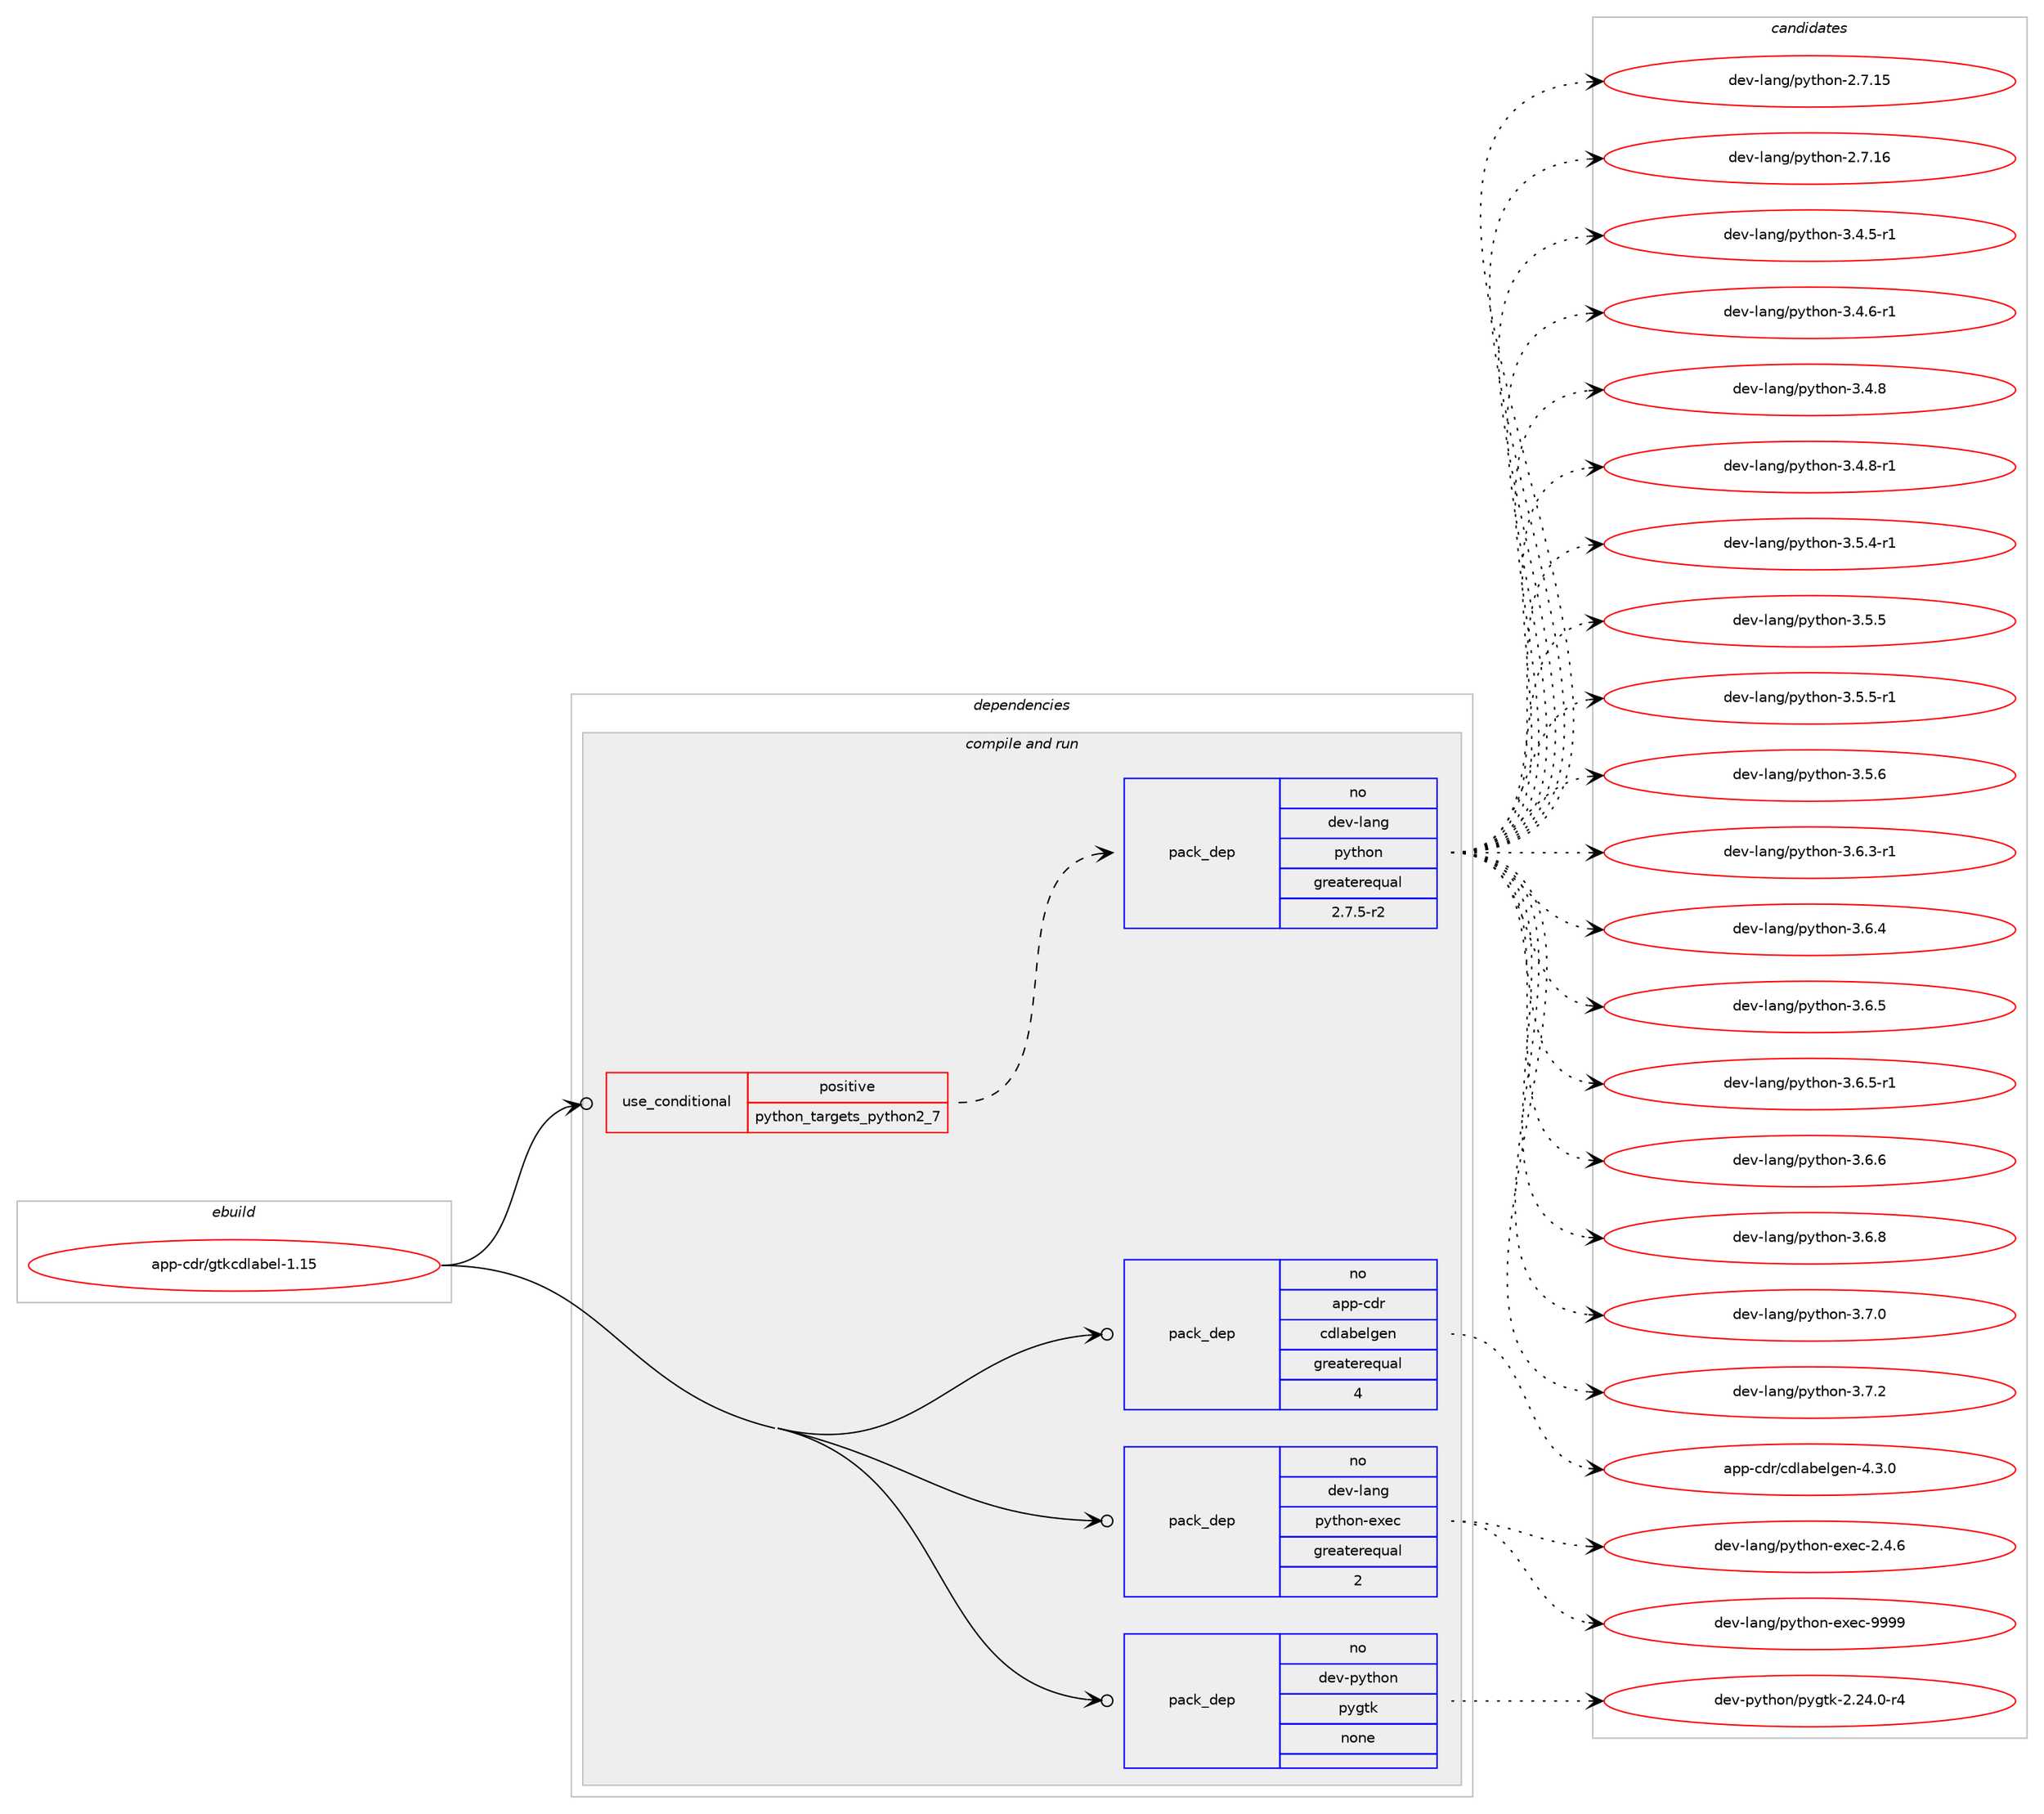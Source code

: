 digraph prolog {

# *************
# Graph options
# *************

newrank=true;
concentrate=true;
compound=true;
graph [rankdir=LR,fontname=Helvetica,fontsize=10,ranksep=1.5];#, ranksep=2.5, nodesep=0.2];
edge  [arrowhead=vee];
node  [fontname=Helvetica,fontsize=10];

# **********
# The ebuild
# **********

subgraph cluster_leftcol {
color=gray;
rank=same;
label=<<i>ebuild</i>>;
id [label="app-cdr/gtkcdlabel-1.15", color=red, width=4, href="../app-cdr/gtkcdlabel-1.15.svg"];
}

# ****************
# The dependencies
# ****************

subgraph cluster_midcol {
color=gray;
label=<<i>dependencies</i>>;
subgraph cluster_compile {
fillcolor="#eeeeee";
style=filled;
label=<<i>compile</i>>;
}
subgraph cluster_compileandrun {
fillcolor="#eeeeee";
style=filled;
label=<<i>compile and run</i>>;
subgraph cond347497 {
dependency1274729 [label=<<TABLE BORDER="0" CELLBORDER="1" CELLSPACING="0" CELLPADDING="4"><TR><TD ROWSPAN="3" CELLPADDING="10">use_conditional</TD></TR><TR><TD>positive</TD></TR><TR><TD>python_targets_python2_7</TD></TR></TABLE>>, shape=none, color=red];
subgraph pack907442 {
dependency1274730 [label=<<TABLE BORDER="0" CELLBORDER="1" CELLSPACING="0" CELLPADDING="4" WIDTH="220"><TR><TD ROWSPAN="6" CELLPADDING="30">pack_dep</TD></TR><TR><TD WIDTH="110">no</TD></TR><TR><TD>dev-lang</TD></TR><TR><TD>python</TD></TR><TR><TD>greaterequal</TD></TR><TR><TD>2.7.5-r2</TD></TR></TABLE>>, shape=none, color=blue];
}
dependency1274729:e -> dependency1274730:w [weight=20,style="dashed",arrowhead="vee"];
}
id:e -> dependency1274729:w [weight=20,style="solid",arrowhead="odotvee"];
subgraph pack907443 {
dependency1274731 [label=<<TABLE BORDER="0" CELLBORDER="1" CELLSPACING="0" CELLPADDING="4" WIDTH="220"><TR><TD ROWSPAN="6" CELLPADDING="30">pack_dep</TD></TR><TR><TD WIDTH="110">no</TD></TR><TR><TD>app-cdr</TD></TR><TR><TD>cdlabelgen</TD></TR><TR><TD>greaterequal</TD></TR><TR><TD>4</TD></TR></TABLE>>, shape=none, color=blue];
}
id:e -> dependency1274731:w [weight=20,style="solid",arrowhead="odotvee"];
subgraph pack907444 {
dependency1274732 [label=<<TABLE BORDER="0" CELLBORDER="1" CELLSPACING="0" CELLPADDING="4" WIDTH="220"><TR><TD ROWSPAN="6" CELLPADDING="30">pack_dep</TD></TR><TR><TD WIDTH="110">no</TD></TR><TR><TD>dev-lang</TD></TR><TR><TD>python-exec</TD></TR><TR><TD>greaterequal</TD></TR><TR><TD>2</TD></TR></TABLE>>, shape=none, color=blue];
}
id:e -> dependency1274732:w [weight=20,style="solid",arrowhead="odotvee"];
subgraph pack907445 {
dependency1274733 [label=<<TABLE BORDER="0" CELLBORDER="1" CELLSPACING="0" CELLPADDING="4" WIDTH="220"><TR><TD ROWSPAN="6" CELLPADDING="30">pack_dep</TD></TR><TR><TD WIDTH="110">no</TD></TR><TR><TD>dev-python</TD></TR><TR><TD>pygtk</TD></TR><TR><TD>none</TD></TR><TR><TD></TD></TR></TABLE>>, shape=none, color=blue];
}
id:e -> dependency1274733:w [weight=20,style="solid",arrowhead="odotvee"];
}
subgraph cluster_run {
fillcolor="#eeeeee";
style=filled;
label=<<i>run</i>>;
}
}

# **************
# The candidates
# **************

subgraph cluster_choices {
rank=same;
color=gray;
label=<<i>candidates</i>>;

subgraph choice907442 {
color=black;
nodesep=1;
choice10010111845108971101034711212111610411111045504655464953 [label="dev-lang/python-2.7.15", color=red, width=4,href="../dev-lang/python-2.7.15.svg"];
choice10010111845108971101034711212111610411111045504655464954 [label="dev-lang/python-2.7.16", color=red, width=4,href="../dev-lang/python-2.7.16.svg"];
choice1001011184510897110103471121211161041111104551465246534511449 [label="dev-lang/python-3.4.5-r1", color=red, width=4,href="../dev-lang/python-3.4.5-r1.svg"];
choice1001011184510897110103471121211161041111104551465246544511449 [label="dev-lang/python-3.4.6-r1", color=red, width=4,href="../dev-lang/python-3.4.6-r1.svg"];
choice100101118451089711010347112121116104111110455146524656 [label="dev-lang/python-3.4.8", color=red, width=4,href="../dev-lang/python-3.4.8.svg"];
choice1001011184510897110103471121211161041111104551465246564511449 [label="dev-lang/python-3.4.8-r1", color=red, width=4,href="../dev-lang/python-3.4.8-r1.svg"];
choice1001011184510897110103471121211161041111104551465346524511449 [label="dev-lang/python-3.5.4-r1", color=red, width=4,href="../dev-lang/python-3.5.4-r1.svg"];
choice100101118451089711010347112121116104111110455146534653 [label="dev-lang/python-3.5.5", color=red, width=4,href="../dev-lang/python-3.5.5.svg"];
choice1001011184510897110103471121211161041111104551465346534511449 [label="dev-lang/python-3.5.5-r1", color=red, width=4,href="../dev-lang/python-3.5.5-r1.svg"];
choice100101118451089711010347112121116104111110455146534654 [label="dev-lang/python-3.5.6", color=red, width=4,href="../dev-lang/python-3.5.6.svg"];
choice1001011184510897110103471121211161041111104551465446514511449 [label="dev-lang/python-3.6.3-r1", color=red, width=4,href="../dev-lang/python-3.6.3-r1.svg"];
choice100101118451089711010347112121116104111110455146544652 [label="dev-lang/python-3.6.4", color=red, width=4,href="../dev-lang/python-3.6.4.svg"];
choice100101118451089711010347112121116104111110455146544653 [label="dev-lang/python-3.6.5", color=red, width=4,href="../dev-lang/python-3.6.5.svg"];
choice1001011184510897110103471121211161041111104551465446534511449 [label="dev-lang/python-3.6.5-r1", color=red, width=4,href="../dev-lang/python-3.6.5-r1.svg"];
choice100101118451089711010347112121116104111110455146544654 [label="dev-lang/python-3.6.6", color=red, width=4,href="../dev-lang/python-3.6.6.svg"];
choice100101118451089711010347112121116104111110455146544656 [label="dev-lang/python-3.6.8", color=red, width=4,href="../dev-lang/python-3.6.8.svg"];
choice100101118451089711010347112121116104111110455146554648 [label="dev-lang/python-3.7.0", color=red, width=4,href="../dev-lang/python-3.7.0.svg"];
choice100101118451089711010347112121116104111110455146554650 [label="dev-lang/python-3.7.2", color=red, width=4,href="../dev-lang/python-3.7.2.svg"];
dependency1274730:e -> choice10010111845108971101034711212111610411111045504655464953:w [style=dotted,weight="100"];
dependency1274730:e -> choice10010111845108971101034711212111610411111045504655464954:w [style=dotted,weight="100"];
dependency1274730:e -> choice1001011184510897110103471121211161041111104551465246534511449:w [style=dotted,weight="100"];
dependency1274730:e -> choice1001011184510897110103471121211161041111104551465246544511449:w [style=dotted,weight="100"];
dependency1274730:e -> choice100101118451089711010347112121116104111110455146524656:w [style=dotted,weight="100"];
dependency1274730:e -> choice1001011184510897110103471121211161041111104551465246564511449:w [style=dotted,weight="100"];
dependency1274730:e -> choice1001011184510897110103471121211161041111104551465346524511449:w [style=dotted,weight="100"];
dependency1274730:e -> choice100101118451089711010347112121116104111110455146534653:w [style=dotted,weight="100"];
dependency1274730:e -> choice1001011184510897110103471121211161041111104551465346534511449:w [style=dotted,weight="100"];
dependency1274730:e -> choice100101118451089711010347112121116104111110455146534654:w [style=dotted,weight="100"];
dependency1274730:e -> choice1001011184510897110103471121211161041111104551465446514511449:w [style=dotted,weight="100"];
dependency1274730:e -> choice100101118451089711010347112121116104111110455146544652:w [style=dotted,weight="100"];
dependency1274730:e -> choice100101118451089711010347112121116104111110455146544653:w [style=dotted,weight="100"];
dependency1274730:e -> choice1001011184510897110103471121211161041111104551465446534511449:w [style=dotted,weight="100"];
dependency1274730:e -> choice100101118451089711010347112121116104111110455146544654:w [style=dotted,weight="100"];
dependency1274730:e -> choice100101118451089711010347112121116104111110455146544656:w [style=dotted,weight="100"];
dependency1274730:e -> choice100101118451089711010347112121116104111110455146554648:w [style=dotted,weight="100"];
dependency1274730:e -> choice100101118451089711010347112121116104111110455146554650:w [style=dotted,weight="100"];
}
subgraph choice907443 {
color=black;
nodesep=1;
choice97112112459910011447991001089798101108103101110455246514648 [label="app-cdr/cdlabelgen-4.3.0", color=red, width=4,href="../app-cdr/cdlabelgen-4.3.0.svg"];
dependency1274731:e -> choice97112112459910011447991001089798101108103101110455246514648:w [style=dotted,weight="100"];
}
subgraph choice907444 {
color=black;
nodesep=1;
choice1001011184510897110103471121211161041111104510112010199455046524654 [label="dev-lang/python-exec-2.4.6", color=red, width=4,href="../dev-lang/python-exec-2.4.6.svg"];
choice10010111845108971101034711212111610411111045101120101994557575757 [label="dev-lang/python-exec-9999", color=red, width=4,href="../dev-lang/python-exec-9999.svg"];
dependency1274732:e -> choice1001011184510897110103471121211161041111104510112010199455046524654:w [style=dotted,weight="100"];
dependency1274732:e -> choice10010111845108971101034711212111610411111045101120101994557575757:w [style=dotted,weight="100"];
}
subgraph choice907445 {
color=black;
nodesep=1;
choice1001011184511212111610411111047112121103116107455046505246484511452 [label="dev-python/pygtk-2.24.0-r4", color=red, width=4,href="../dev-python/pygtk-2.24.0-r4.svg"];
dependency1274733:e -> choice1001011184511212111610411111047112121103116107455046505246484511452:w [style=dotted,weight="100"];
}
}

}
